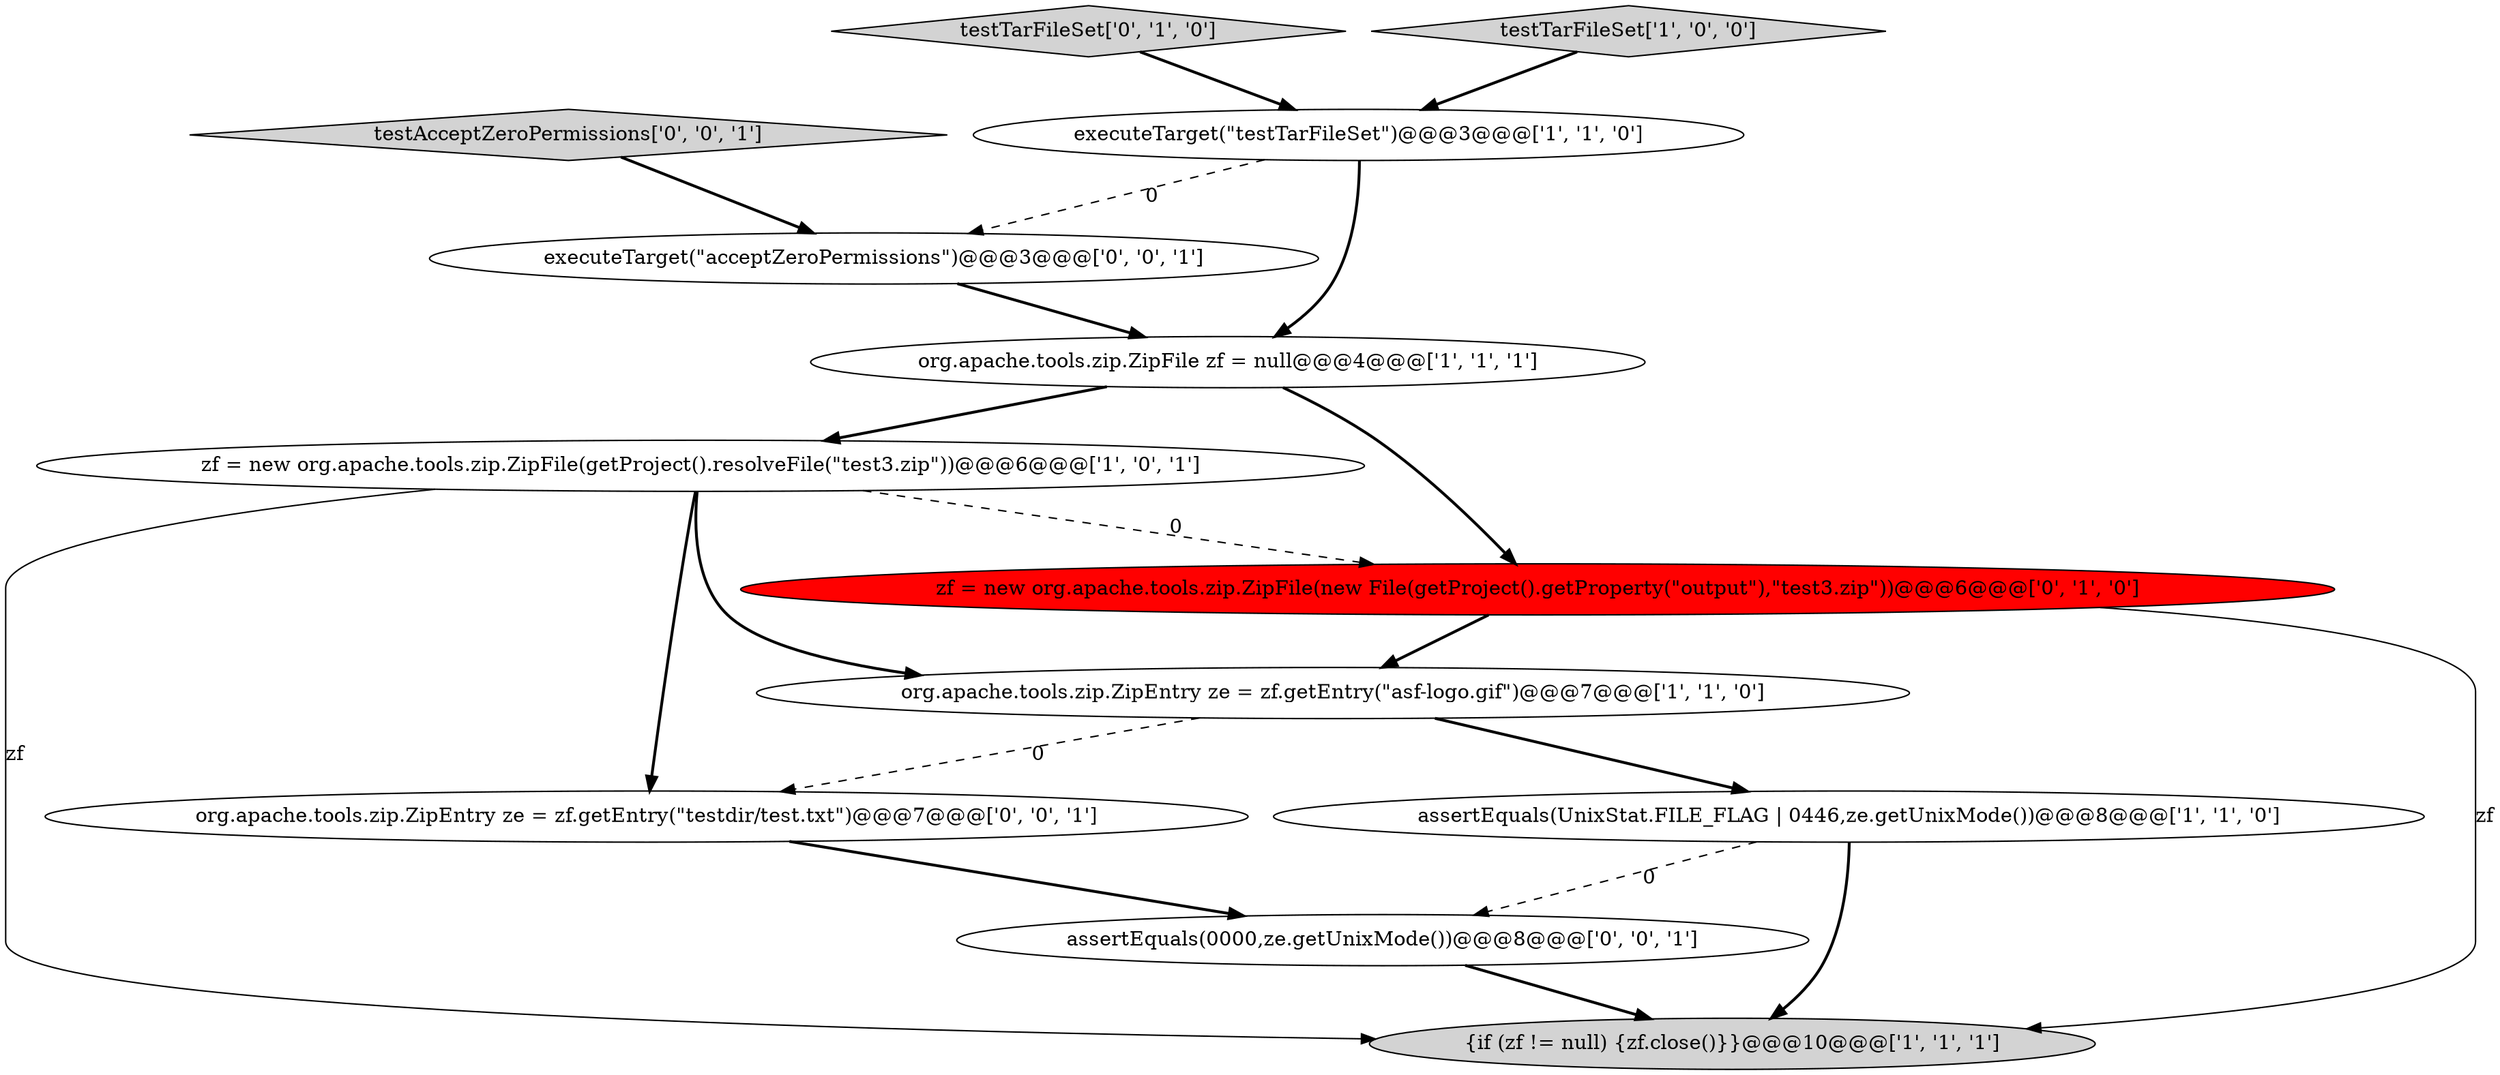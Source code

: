 digraph {
6 [style = filled, label = "org.apache.tools.zip.ZipFile zf = null@@@4@@@['1', '1', '1']", fillcolor = white, shape = ellipse image = "AAA0AAABBB1BBB"];
1 [style = filled, label = "zf = new org.apache.tools.zip.ZipFile(getProject().resolveFile(\"test3.zip\"))@@@6@@@['1', '0', '1']", fillcolor = white, shape = ellipse image = "AAA0AAABBB1BBB"];
8 [style = filled, label = "testTarFileSet['0', '1', '0']", fillcolor = lightgray, shape = diamond image = "AAA0AAABBB2BBB"];
4 [style = filled, label = "assertEquals(UnixStat.FILE_FLAG | 0446,ze.getUnixMode())@@@8@@@['1', '1', '0']", fillcolor = white, shape = ellipse image = "AAA0AAABBB1BBB"];
2 [style = filled, label = "{if (zf != null) {zf.close()}}@@@10@@@['1', '1', '1']", fillcolor = lightgray, shape = ellipse image = "AAA0AAABBB1BBB"];
5 [style = filled, label = "executeTarget(\"testTarFileSet\")@@@3@@@['1', '1', '0']", fillcolor = white, shape = ellipse image = "AAA0AAABBB1BBB"];
10 [style = filled, label = "assertEquals(0000,ze.getUnixMode())@@@8@@@['0', '0', '1']", fillcolor = white, shape = ellipse image = "AAA0AAABBB3BBB"];
11 [style = filled, label = "testAcceptZeroPermissions['0', '0', '1']", fillcolor = lightgray, shape = diamond image = "AAA0AAABBB3BBB"];
9 [style = filled, label = "org.apache.tools.zip.ZipEntry ze = zf.getEntry(\"testdir/test.txt\")@@@7@@@['0', '0', '1']", fillcolor = white, shape = ellipse image = "AAA0AAABBB3BBB"];
3 [style = filled, label = "testTarFileSet['1', '0', '0']", fillcolor = lightgray, shape = diamond image = "AAA0AAABBB1BBB"];
0 [style = filled, label = "org.apache.tools.zip.ZipEntry ze = zf.getEntry(\"asf-logo.gif\")@@@7@@@['1', '1', '0']", fillcolor = white, shape = ellipse image = "AAA0AAABBB1BBB"];
7 [style = filled, label = "zf = new org.apache.tools.zip.ZipFile(new File(getProject().getProperty(\"output\"),\"test3.zip\"))@@@6@@@['0', '1', '0']", fillcolor = red, shape = ellipse image = "AAA1AAABBB2BBB"];
12 [style = filled, label = "executeTarget(\"acceptZeroPermissions\")@@@3@@@['0', '0', '1']", fillcolor = white, shape = ellipse image = "AAA0AAABBB3BBB"];
6->1 [style = bold, label=""];
7->2 [style = solid, label="zf"];
10->2 [style = bold, label=""];
3->5 [style = bold, label=""];
7->0 [style = bold, label=""];
11->12 [style = bold, label=""];
5->12 [style = dashed, label="0"];
1->0 [style = bold, label=""];
4->2 [style = bold, label=""];
5->6 [style = bold, label=""];
6->7 [style = bold, label=""];
8->5 [style = bold, label=""];
9->10 [style = bold, label=""];
1->7 [style = dashed, label="0"];
0->4 [style = bold, label=""];
12->6 [style = bold, label=""];
0->9 [style = dashed, label="0"];
4->10 [style = dashed, label="0"];
1->2 [style = solid, label="zf"];
1->9 [style = bold, label=""];
}
